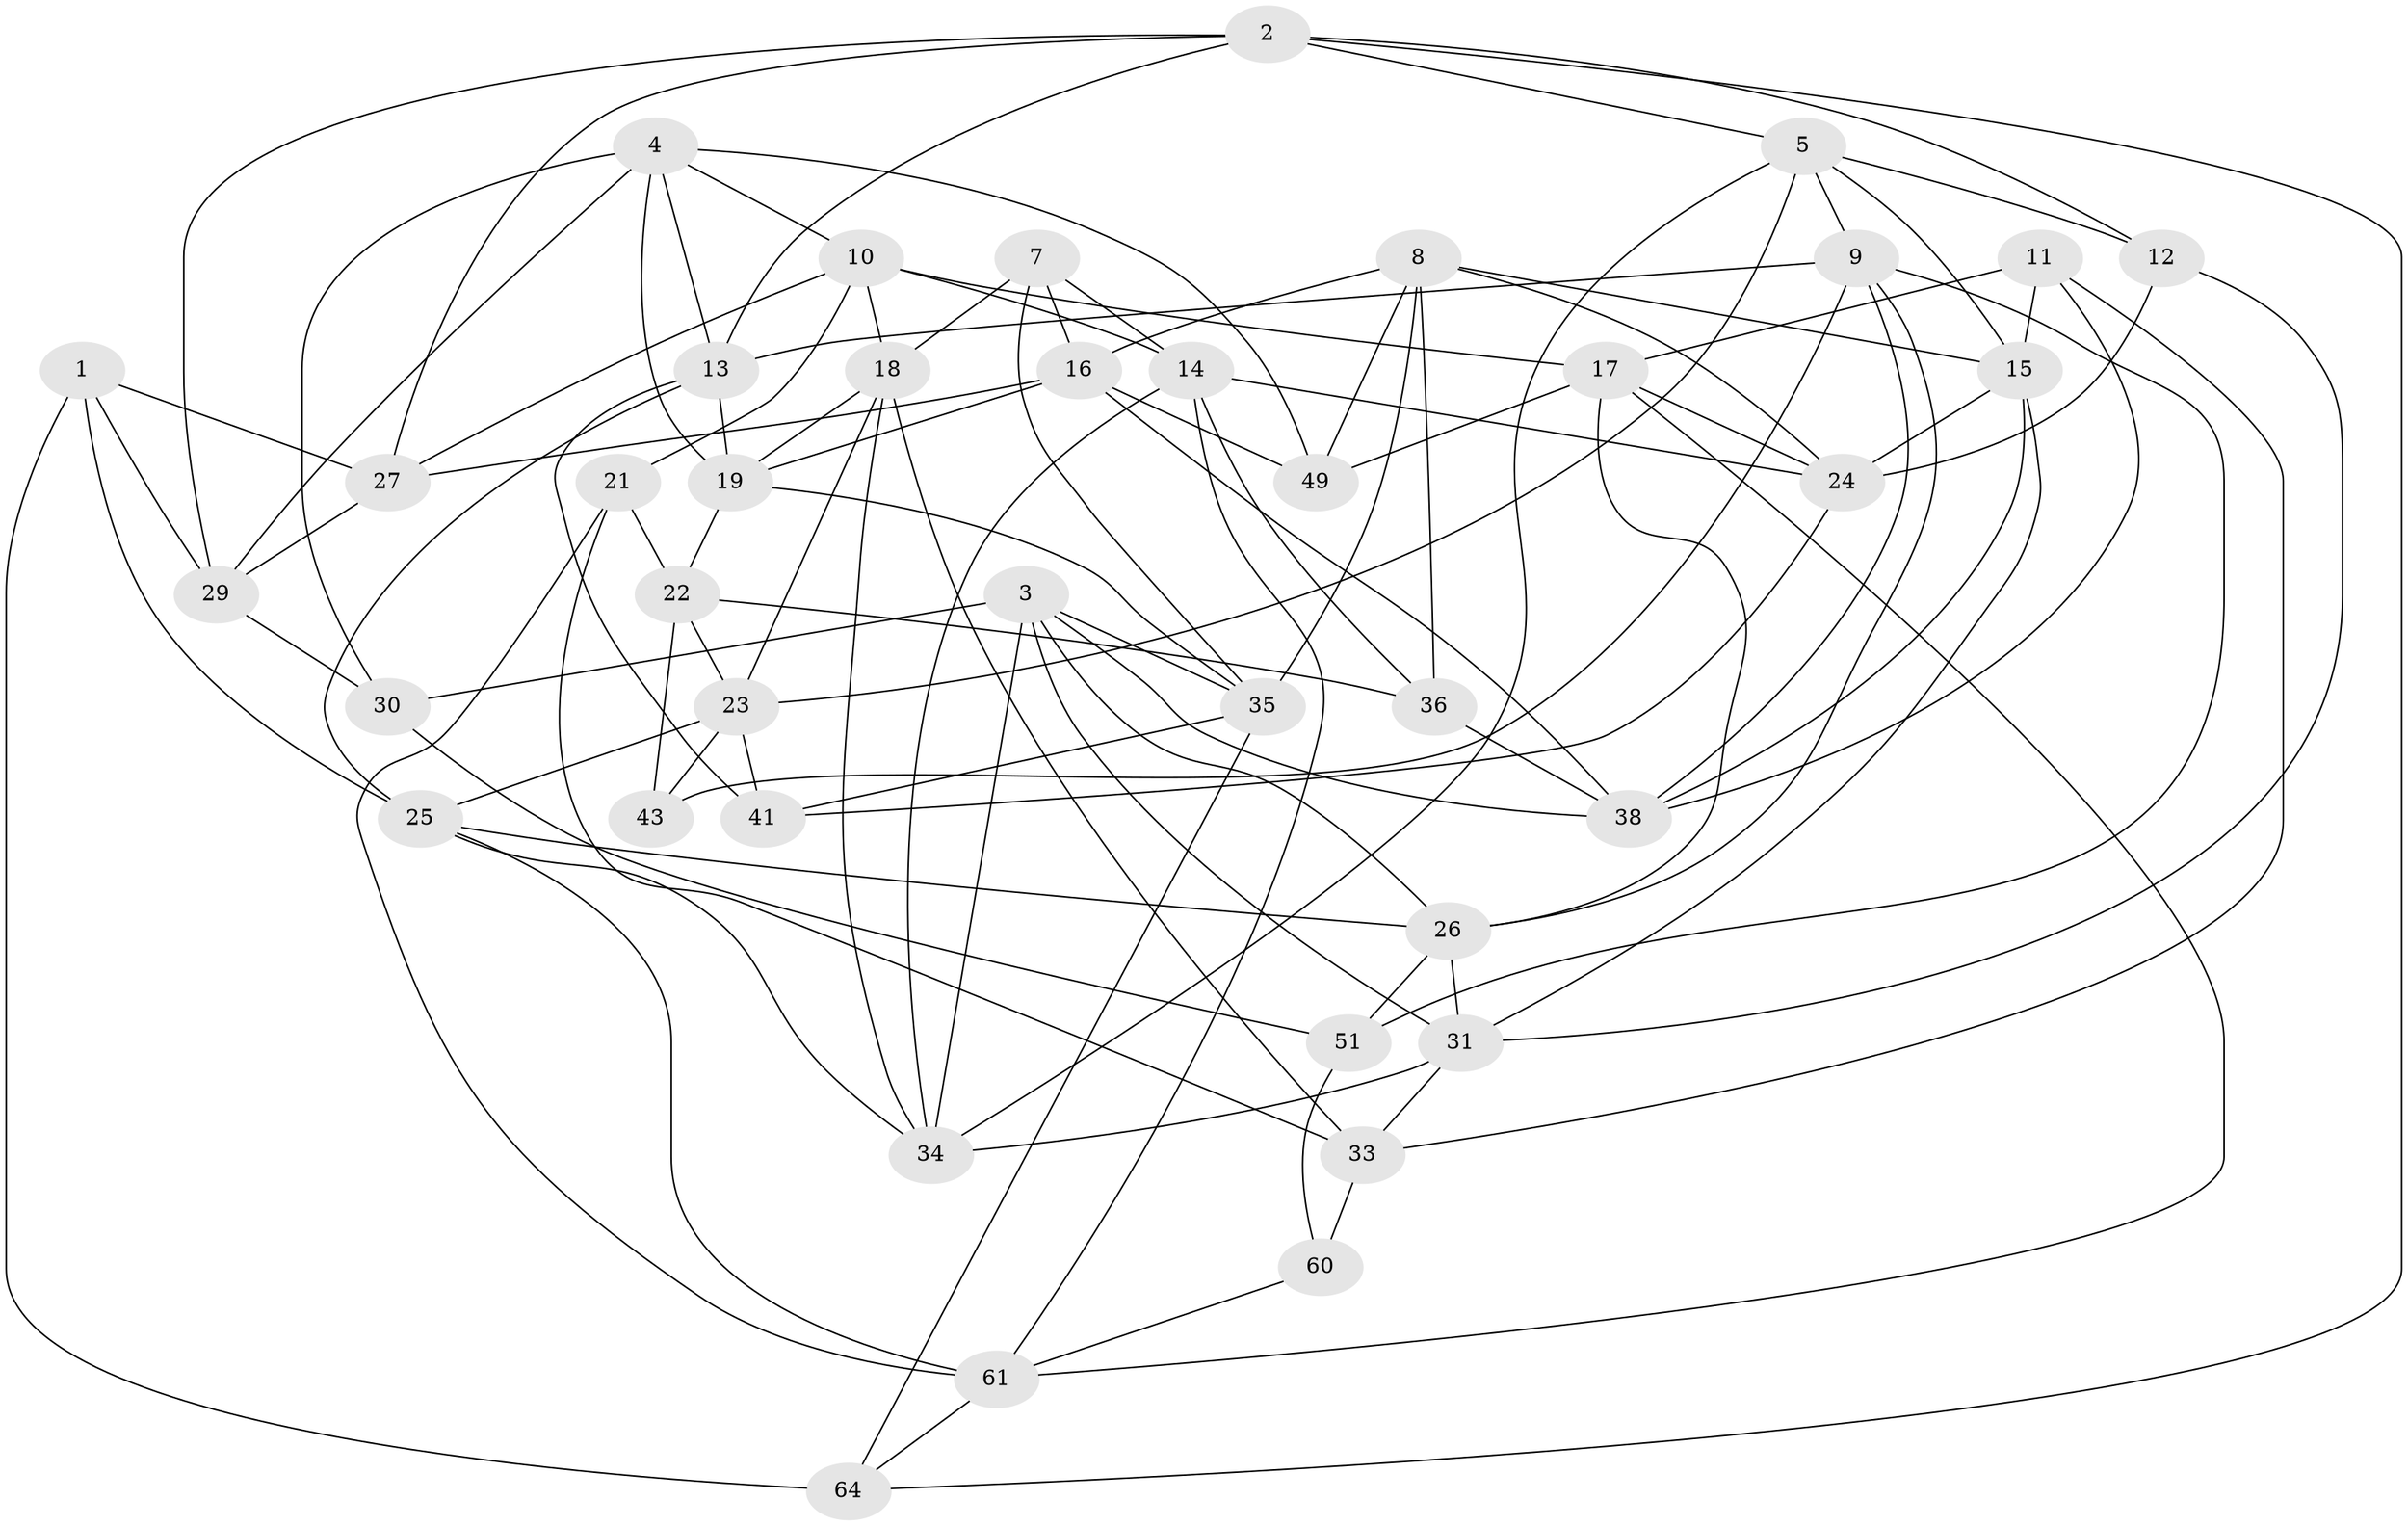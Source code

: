 // Generated by graph-tools (version 1.1) at 2025/52/02/27/25 19:52:31]
// undirected, 40 vertices, 104 edges
graph export_dot {
graph [start="1"]
  node [color=gray90,style=filled];
  1;
  2 [super="+37"];
  3 [super="+6"];
  4 [super="+48"];
  5 [super="+28"];
  7;
  8 [super="+20"];
  9 [super="+57"];
  10 [super="+53"];
  11;
  12;
  13 [super="+40"];
  14 [super="+62"];
  15 [super="+46"];
  16 [super="+42"];
  17 [super="+67"];
  18 [super="+63"];
  19 [super="+58"];
  21;
  22 [super="+52"];
  23 [super="+39"];
  24 [super="+59"];
  25 [super="+44"];
  26 [super="+50"];
  27 [super="+55"];
  29 [super="+32"];
  30;
  31 [super="+54"];
  33 [super="+47"];
  34 [super="+45"];
  35 [super="+65"];
  36;
  38 [super="+56"];
  41;
  43;
  49;
  51;
  60;
  61 [super="+66"];
  64;
  1 -- 29;
  1 -- 25;
  1 -- 64;
  1 -- 27;
  2 -- 5;
  2 -- 12;
  2 -- 27;
  2 -- 64;
  2 -- 29;
  2 -- 13;
  3 -- 26;
  3 -- 38;
  3 -- 34;
  3 -- 35;
  3 -- 30;
  3 -- 31;
  4 -- 49;
  4 -- 29;
  4 -- 30;
  4 -- 13;
  4 -- 10;
  4 -- 19;
  5 -- 12;
  5 -- 23;
  5 -- 9;
  5 -- 34;
  5 -- 15;
  7 -- 16;
  7 -- 35;
  7 -- 14;
  7 -- 18;
  8 -- 24;
  8 -- 15;
  8 -- 16;
  8 -- 36;
  8 -- 49;
  8 -- 35;
  9 -- 43;
  9 -- 51;
  9 -- 26;
  9 -- 13;
  9 -- 38;
  10 -- 21;
  10 -- 14;
  10 -- 18;
  10 -- 17;
  10 -- 27;
  11 -- 38;
  11 -- 15;
  11 -- 33;
  11 -- 17;
  12 -- 31;
  12 -- 24;
  13 -- 41;
  13 -- 19;
  13 -- 25;
  14 -- 24;
  14 -- 36;
  14 -- 34;
  14 -- 61;
  15 -- 31;
  15 -- 24;
  15 -- 38;
  16 -- 27;
  16 -- 49;
  16 -- 38;
  16 -- 19;
  17 -- 61;
  17 -- 24;
  17 -- 26;
  17 -- 49;
  18 -- 23;
  18 -- 34;
  18 -- 33;
  18 -- 19;
  19 -- 35;
  19 -- 22;
  21 -- 61;
  21 -- 33;
  21 -- 22;
  22 -- 23;
  22 -- 43 [weight=2];
  22 -- 36;
  23 -- 25;
  23 -- 43;
  23 -- 41;
  24 -- 41;
  25 -- 26;
  25 -- 34;
  25 -- 61;
  26 -- 51;
  26 -- 31;
  27 -- 29 [weight=2];
  29 -- 30;
  30 -- 51;
  31 -- 34;
  31 -- 33;
  33 -- 60 [weight=2];
  35 -- 41;
  35 -- 64;
  36 -- 38;
  51 -- 60;
  60 -- 61;
  61 -- 64;
}
